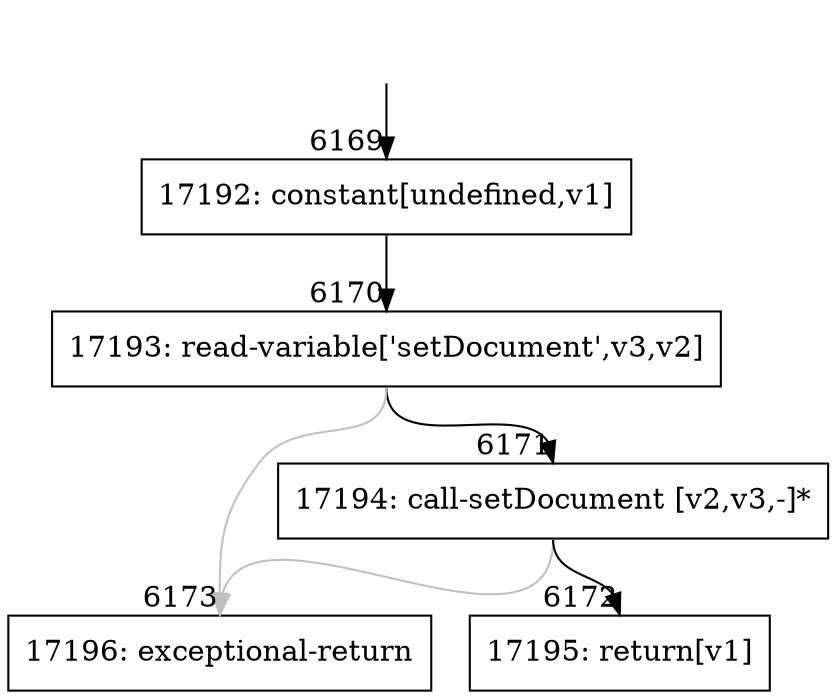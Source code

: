 digraph {
rankdir="TD"
BB_entry487[shape=none,label=""];
BB_entry487 -> BB6169 [tailport=s, headport=n, headlabel="    6169"]
BB6169 [shape=record label="{17192: constant[undefined,v1]}" ] 
BB6169 -> BB6170 [tailport=s, headport=n, headlabel="      6170"]
BB6170 [shape=record label="{17193: read-variable['setDocument',v3,v2]}" ] 
BB6170 -> BB6171 [tailport=s, headport=n, headlabel="      6171"]
BB6170 -> BB6173 [tailport=s, headport=n, color=gray, headlabel="      6173"]
BB6171 [shape=record label="{17194: call-setDocument [v2,v3,-]*}" ] 
BB6171 -> BB6172 [tailport=s, headport=n, headlabel="      6172"]
BB6171 -> BB6173 [tailport=s, headport=n, color=gray]
BB6172 [shape=record label="{17195: return[v1]}" ] 
BB6173 [shape=record label="{17196: exceptional-return}" ] 
//#$~ 4902
}
